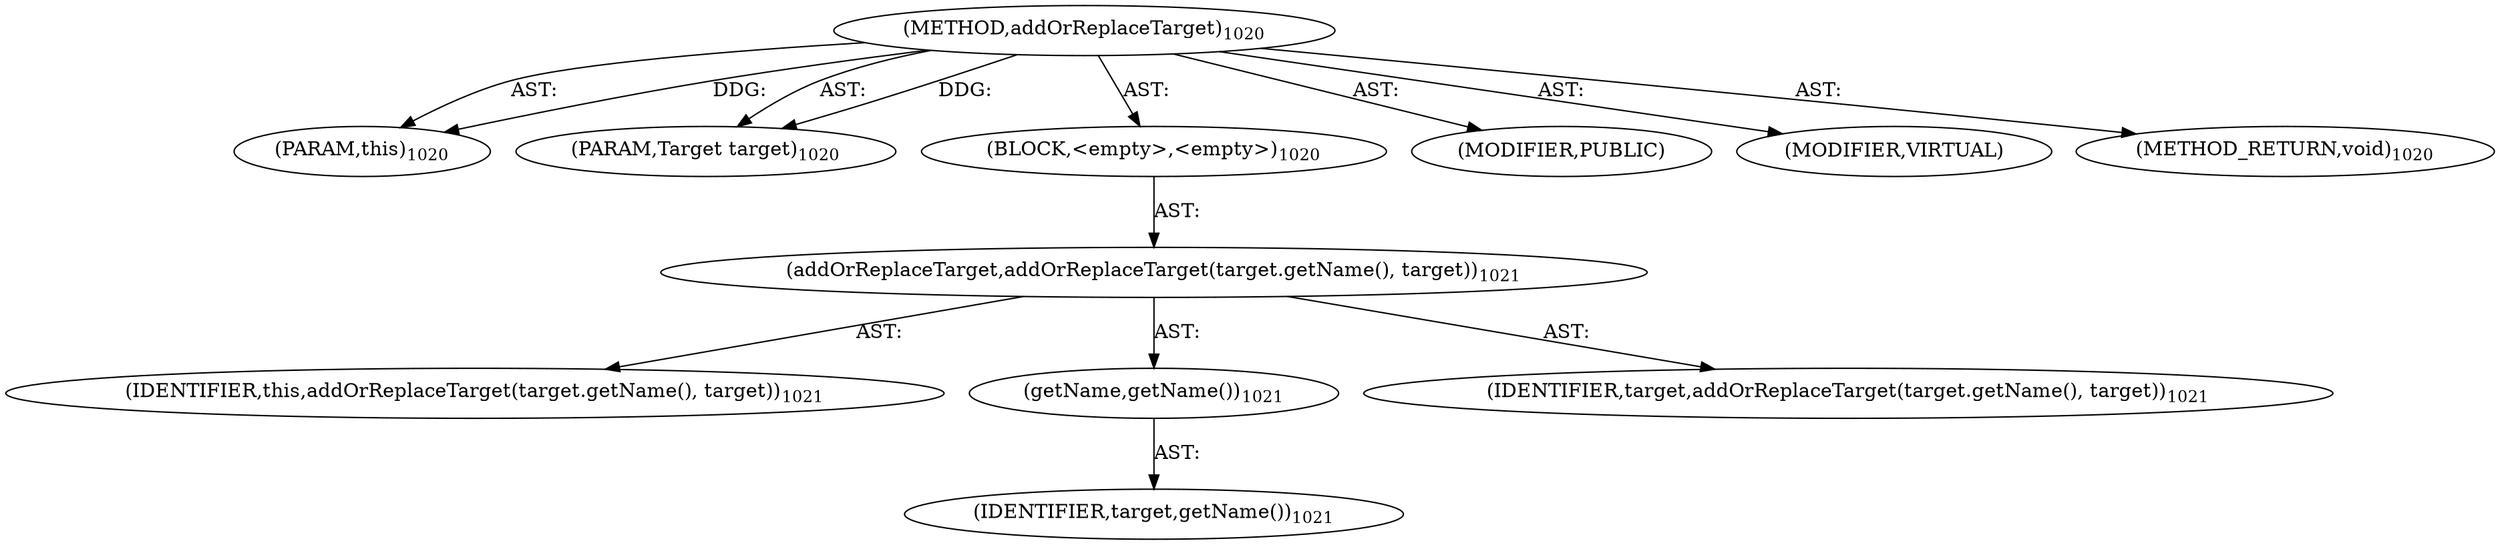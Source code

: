digraph "addOrReplaceTarget" {  
"111669149751" [label = <(METHOD,addOrReplaceTarget)<SUB>1020</SUB>> ]
"115964117035" [label = <(PARAM,this)<SUB>1020</SUB>> ]
"115964117118" [label = <(PARAM,Target target)<SUB>1020</SUB>> ]
"25769803861" [label = <(BLOCK,&lt;empty&gt;,&lt;empty&gt;)<SUB>1020</SUB>> ]
"30064771389" [label = <(addOrReplaceTarget,addOrReplaceTarget(target.getName(), target))<SUB>1021</SUB>> ]
"68719476795" [label = <(IDENTIFIER,this,addOrReplaceTarget(target.getName(), target))<SUB>1021</SUB>> ]
"30064771390" [label = <(getName,getName())<SUB>1021</SUB>> ]
"68719477083" [label = <(IDENTIFIER,target,getName())<SUB>1021</SUB>> ]
"68719477084" [label = <(IDENTIFIER,target,addOrReplaceTarget(target.getName(), target))<SUB>1021</SUB>> ]
"133143986333" [label = <(MODIFIER,PUBLIC)> ]
"133143986334" [label = <(MODIFIER,VIRTUAL)> ]
"128849018935" [label = <(METHOD_RETURN,void)<SUB>1020</SUB>> ]
  "111669149751" -> "115964117035"  [ label = "AST: "] 
  "111669149751" -> "115964117118"  [ label = "AST: "] 
  "111669149751" -> "25769803861"  [ label = "AST: "] 
  "111669149751" -> "133143986333"  [ label = "AST: "] 
  "111669149751" -> "133143986334"  [ label = "AST: "] 
  "111669149751" -> "128849018935"  [ label = "AST: "] 
  "25769803861" -> "30064771389"  [ label = "AST: "] 
  "30064771389" -> "68719476795"  [ label = "AST: "] 
  "30064771389" -> "30064771390"  [ label = "AST: "] 
  "30064771389" -> "68719477084"  [ label = "AST: "] 
  "30064771390" -> "68719477083"  [ label = "AST: "] 
  "111669149751" -> "115964117035"  [ label = "DDG: "] 
  "111669149751" -> "115964117118"  [ label = "DDG: "] 
}
